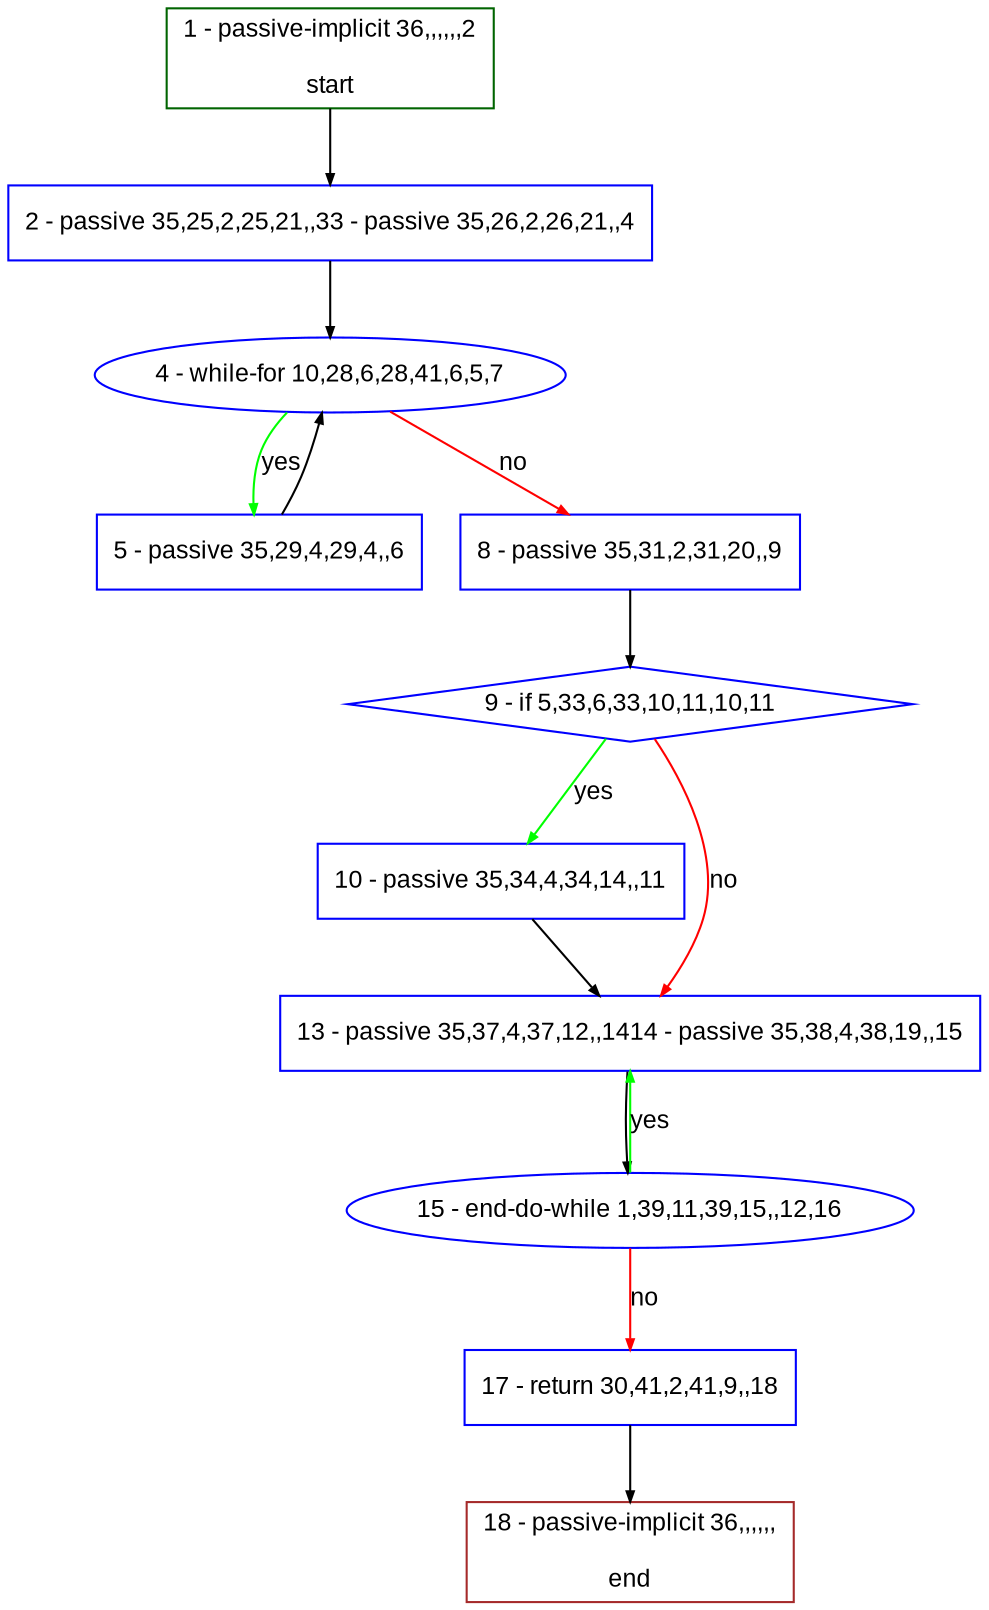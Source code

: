 digraph "" {
  graph [bgcolor="white", fillcolor="#FFFFCC", pack="true", packmode="clust", fontname="Arial", label="", fontsize="12", compound="true", style="rounded,filled"];
  node [node_initialized="no", fillcolor="white", fontname="Arial", label="", color="grey", fontsize="12", fixedsize="false", compound="true", shape="rectangle", style="filled"];
  edge [arrowtail="none", lhead="", fontcolor="black", fontname="Arial", label="", color="black", fontsize="12", arrowhead="normal", arrowsize="0.5", compound="true", ltail="", dir="forward"];
  __N1 [fillcolor="#ffffff", label="2 - passive 35,25,2,25,21,,33 - passive 35,26,2,26,21,,4", color="#0000ff", shape="box", style="filled"];
  __N2 [fillcolor="#ffffff", label="1 - passive-implicit 36,,,,,,2\n\nstart", color="#006400", shape="box", style="filled"];
  __N3 [fillcolor="#ffffff", label="4 - while-for 10,28,6,28,41,6,5,7", color="#0000ff", shape="oval", style="filled"];
  __N4 [fillcolor="#ffffff", label="5 - passive 35,29,4,29,4,,6", color="#0000ff", shape="box", style="filled"];
  __N5 [fillcolor="#ffffff", label="8 - passive 35,31,2,31,20,,9", color="#0000ff", shape="box", style="filled"];
  __N6 [fillcolor="#ffffff", label="9 - if 5,33,6,33,10,11,10,11", color="#0000ff", shape="diamond", style="filled"];
  __N7 [fillcolor="#ffffff", label="10 - passive 35,34,4,34,14,,11", color="#0000ff", shape="box", style="filled"];
  __N8 [fillcolor="#ffffff", label="13 - passive 35,37,4,37,12,,1414 - passive 35,38,4,38,19,,15", color="#0000ff", shape="box", style="filled"];
  __N9 [fillcolor="#ffffff", label="15 - end-do-while 1,39,11,39,15,,12,16", color="#0000ff", shape="oval", style="filled"];
  __N10 [fillcolor="#ffffff", label="17 - return 30,41,2,41,9,,18", color="#0000ff", shape="box", style="filled"];
  __N11 [fillcolor="#ffffff", label="18 - passive-implicit 36,,,,,,\n\nend", color="#a52a2a", shape="box", style="filled"];
  __N2 -> __N1 [arrowtail="none", color="#000000", label="", arrowhead="normal", dir="forward"];
  __N1 -> __N3 [arrowtail="none", color="#000000", label="", arrowhead="normal", dir="forward"];
  __N3 -> __N4 [arrowtail="none", color="#00ff00", label="yes", arrowhead="normal", dir="forward"];
  __N4 -> __N3 [arrowtail="none", color="#000000", label="", arrowhead="normal", dir="forward"];
  __N3 -> __N5 [arrowtail="none", color="#ff0000", label="no", arrowhead="normal", dir="forward"];
  __N5 -> __N6 [arrowtail="none", color="#000000", label="", arrowhead="normal", dir="forward"];
  __N6 -> __N7 [arrowtail="none", color="#00ff00", label="yes", arrowhead="normal", dir="forward"];
  __N6 -> __N8 [arrowtail="none", color="#ff0000", label="no", arrowhead="normal", dir="forward"];
  __N7 -> __N8 [arrowtail="none", color="#000000", label="", arrowhead="normal", dir="forward"];
  __N8 -> __N9 [arrowtail="none", color="#000000", label="", arrowhead="normal", dir="forward"];
  __N9 -> __N8 [arrowtail="none", color="#00ff00", label="yes", arrowhead="normal", dir="forward"];
  __N9 -> __N10 [arrowtail="none", color="#ff0000", label="no", arrowhead="normal", dir="forward"];
  __N10 -> __N11 [arrowtail="none", color="#000000", label="", arrowhead="normal", dir="forward"];
}
